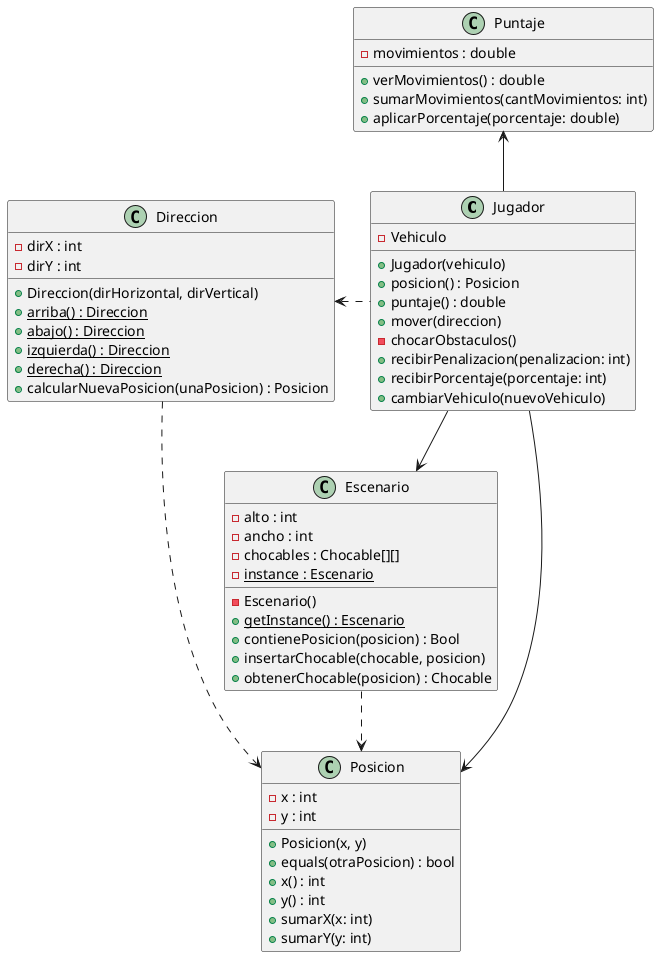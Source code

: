 @startuml

class Jugador {
    - Vehiculo
    + Jugador(vehiculo)
    + posicion() : Posicion
    + puntaje() : double
    + mover(direccion)
    - chocarObstaculos()
    + recibirPenalizacion(penalizacion: int)
    + recibirPorcentaje(porcentaje: int)
    + cambiarVehiculo(nuevoVehiculo)
}

class Puntaje {
    - movimientos : double
    + verMovimientos() : double
    + sumarMovimientos(cantMovimientos: int)
    + aplicarPorcentaje(porcentaje: double)

}

class Direccion {
    - dirX : int
    - dirY : int
    + Direccion(dirHorizontal, dirVertical)
    + arriba() : Direccion {static}
    + abajo() : Direccion {static}
    + izquierda() : Direccion {static}
    + derecha() : Direccion {static}
    + calcularNuevaPosicion(unaPosicion) : Posicion
}

class Escenario {
    - alto : int
    - ancho : int
    - chocables : Chocable[][]
    - {static} instance : Escenario
    - Escenario()
    + {static} getInstance() : Escenario
    + contienePosicion(posicion) : Bool
    + insertarChocable(chocable, posicion)
    + obtenerChocable(posicion) : Chocable

}

class Posicion {
    - x : int
    - y : int
    + Posicion(x, y)
    + equals(otraPosicion) : bool
    + x() : int
    + y() : int
    + sumarX(x: int)
    + sumarY(y: int)
}


Jugador --> Escenario
Puntaje <-- Jugador
Posicion <-- Jugador
Direccion <. Jugador

Direccion .> Posicion
Escenario ..> Posicion


@enduml